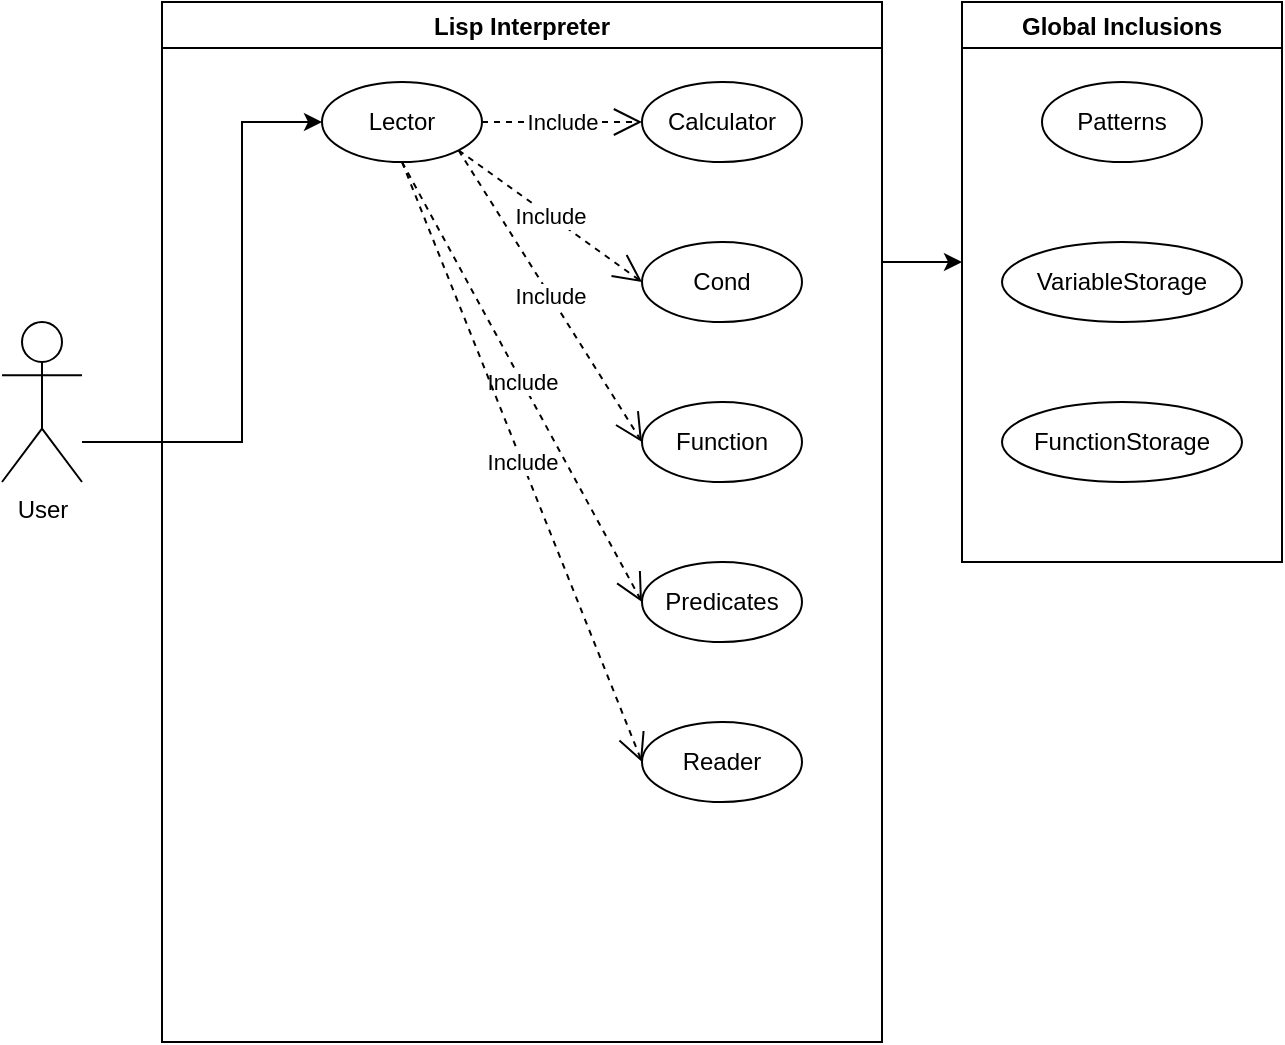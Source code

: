 <mxfile version="17.2.4" type="github">
  <diagram id="CV0EzEBQIUhbnFdFUl1F" name="Page-1">
    <mxGraphModel dx="1662" dy="786" grid="1" gridSize="10" guides="1" tooltips="1" connect="1" arrows="1" fold="1" page="1" pageScale="1" pageWidth="850" pageHeight="1100" math="0" shadow="0">
      <root>
        <mxCell id="0" />
        <mxCell id="1" parent="0" />
        <mxCell id="8Z6mOFJXGf_nBv-I9SBo-12" style="edgeStyle=orthogonalEdgeStyle;rounded=0;orthogonalLoop=1;jettySize=auto;html=1;entryX=0;entryY=0.5;entryDx=0;entryDy=0;" parent="1" source="8Z6mOFJXGf_nBv-I9SBo-1" target="8Z6mOFJXGf_nBv-I9SBo-9" edge="1">
          <mxGeometry relative="1" as="geometry">
            <Array as="points">
              <mxPoint x="160" y="260" />
              <mxPoint x="160" y="100" />
            </Array>
          </mxGeometry>
        </mxCell>
        <mxCell id="8Z6mOFJXGf_nBv-I9SBo-1" value="User" style="shape=umlActor;verticalLabelPosition=bottom;verticalAlign=top;html=1;outlineConnect=0;" parent="1" vertex="1">
          <mxGeometry x="40" y="200" width="40" height="80" as="geometry" />
        </mxCell>
        <mxCell id="15ez-F3O6RPJ3Lw7uKhm-23" style="edgeStyle=orthogonalEdgeStyle;rounded=0;orthogonalLoop=1;jettySize=auto;html=1;exitX=1;exitY=0.25;exitDx=0;exitDy=0;" edge="1" parent="1" source="8Z6mOFJXGf_nBv-I9SBo-11">
          <mxGeometry relative="1" as="geometry">
            <mxPoint x="520" y="170" as="targetPoint" />
          </mxGeometry>
        </mxCell>
        <mxCell id="8Z6mOFJXGf_nBv-I9SBo-11" value="Lisp Interpreter" style="swimlane;" parent="1" vertex="1">
          <mxGeometry x="120" y="40" width="360" height="520" as="geometry" />
        </mxCell>
        <mxCell id="8Z6mOFJXGf_nBv-I9SBo-9" value="Lector" style="ellipse;whiteSpace=wrap;html=1;" parent="8Z6mOFJXGf_nBv-I9SBo-11" vertex="1">
          <mxGeometry x="80" y="40" width="80" height="40" as="geometry" />
        </mxCell>
        <mxCell id="8Z6mOFJXGf_nBv-I9SBo-13" value="Calculator" style="ellipse;whiteSpace=wrap;html=1;" parent="8Z6mOFJXGf_nBv-I9SBo-11" vertex="1">
          <mxGeometry x="240" y="40" width="80" height="40" as="geometry" />
        </mxCell>
        <mxCell id="8Z6mOFJXGf_nBv-I9SBo-14" value="Include" style="endArrow=open;endSize=12;dashed=1;html=1;rounded=0;exitX=1;exitY=0.5;exitDx=0;exitDy=0;entryX=0;entryY=0.5;entryDx=0;entryDy=0;" parent="8Z6mOFJXGf_nBv-I9SBo-11" source="8Z6mOFJXGf_nBv-I9SBo-9" target="8Z6mOFJXGf_nBv-I9SBo-13" edge="1">
          <mxGeometry width="160" relative="1" as="geometry">
            <mxPoint x="220" y="120" as="sourcePoint" />
            <mxPoint x="380" y="120" as="targetPoint" />
          </mxGeometry>
        </mxCell>
        <mxCell id="8Z6mOFJXGf_nBv-I9SBo-16" value="Cond" style="ellipse;whiteSpace=wrap;html=1;" parent="8Z6mOFJXGf_nBv-I9SBo-11" vertex="1">
          <mxGeometry x="240" y="120" width="80" height="40" as="geometry" />
        </mxCell>
        <mxCell id="8Z6mOFJXGf_nBv-I9SBo-19" value="Include" style="endArrow=open;endSize=12;dashed=1;html=1;rounded=0;exitX=1;exitY=1;exitDx=0;exitDy=0;entryX=0;entryY=0.5;entryDx=0;entryDy=0;" parent="8Z6mOFJXGf_nBv-I9SBo-11" source="8Z6mOFJXGf_nBv-I9SBo-9" target="8Z6mOFJXGf_nBv-I9SBo-16" edge="1">
          <mxGeometry width="160" relative="1" as="geometry">
            <mxPoint x="180" y="100" as="sourcePoint" />
            <mxPoint x="300.0" y="100" as="targetPoint" />
          </mxGeometry>
        </mxCell>
        <mxCell id="15ez-F3O6RPJ3Lw7uKhm-3" value="Function" style="ellipse;whiteSpace=wrap;html=1;" vertex="1" parent="8Z6mOFJXGf_nBv-I9SBo-11">
          <mxGeometry x="240" y="200" width="80" height="40" as="geometry" />
        </mxCell>
        <mxCell id="15ez-F3O6RPJ3Lw7uKhm-4" value="Predicates" style="ellipse;whiteSpace=wrap;html=1;" vertex="1" parent="8Z6mOFJXGf_nBv-I9SBo-11">
          <mxGeometry x="240" y="280" width="80" height="40" as="geometry" />
        </mxCell>
        <mxCell id="15ez-F3O6RPJ3Lw7uKhm-5" value="Reader" style="ellipse;whiteSpace=wrap;html=1;" vertex="1" parent="8Z6mOFJXGf_nBv-I9SBo-11">
          <mxGeometry x="240" y="360" width="80" height="40" as="geometry" />
        </mxCell>
        <mxCell id="15ez-F3O6RPJ3Lw7uKhm-6" value="Include" style="endArrow=open;endSize=12;dashed=1;html=1;rounded=0;exitX=1;exitY=1;exitDx=0;exitDy=0;entryX=0;entryY=0.5;entryDx=0;entryDy=0;" edge="1" parent="8Z6mOFJXGf_nBv-I9SBo-11" source="8Z6mOFJXGf_nBv-I9SBo-9" target="15ez-F3O6RPJ3Lw7uKhm-3">
          <mxGeometry width="160" relative="1" as="geometry">
            <mxPoint x="65" y="160" as="sourcePoint" />
            <mxPoint x="185" y="220" as="targetPoint" />
          </mxGeometry>
        </mxCell>
        <mxCell id="15ez-F3O6RPJ3Lw7uKhm-8" value="Include" style="endArrow=open;endSize=12;dashed=1;html=1;rounded=0;exitX=0.5;exitY=1;exitDx=0;exitDy=0;entryX=0;entryY=0.5;entryDx=0;entryDy=0;" edge="1" parent="8Z6mOFJXGf_nBv-I9SBo-11" source="8Z6mOFJXGf_nBv-I9SBo-9" target="15ez-F3O6RPJ3Lw7uKhm-4">
          <mxGeometry width="160" relative="1" as="geometry">
            <mxPoint x="130" y="90" as="sourcePoint" />
            <mxPoint x="250" y="230" as="targetPoint" />
          </mxGeometry>
        </mxCell>
        <mxCell id="15ez-F3O6RPJ3Lw7uKhm-9" value="Include" style="endArrow=open;endSize=12;dashed=1;html=1;rounded=0;exitX=0.5;exitY=1;exitDx=0;exitDy=0;entryX=0;entryY=0.5;entryDx=0;entryDy=0;" edge="1" parent="8Z6mOFJXGf_nBv-I9SBo-11" source="8Z6mOFJXGf_nBv-I9SBo-9" target="15ez-F3O6RPJ3Lw7uKhm-5">
          <mxGeometry width="160" relative="1" as="geometry">
            <mxPoint x="140" y="100" as="sourcePoint" />
            <mxPoint x="260" y="240" as="targetPoint" />
          </mxGeometry>
        </mxCell>
        <mxCell id="15ez-F3O6RPJ3Lw7uKhm-11" value="Global Inclusions" style="swimlane;" vertex="1" parent="1">
          <mxGeometry x="520" y="40" width="160" height="280" as="geometry" />
        </mxCell>
        <mxCell id="8Z6mOFJXGf_nBv-I9SBo-15" value="Patterns" style="ellipse;whiteSpace=wrap;html=1;" parent="15ez-F3O6RPJ3Lw7uKhm-11" vertex="1">
          <mxGeometry x="40" y="40" width="80" height="40" as="geometry" />
        </mxCell>
        <mxCell id="8Z6mOFJXGf_nBv-I9SBo-17" value="VariableStorage" style="ellipse;whiteSpace=wrap;html=1;" parent="15ez-F3O6RPJ3Lw7uKhm-11" vertex="1">
          <mxGeometry x="20" y="120" width="120" height="40" as="geometry" />
        </mxCell>
        <mxCell id="15ez-F3O6RPJ3Lw7uKhm-10" value="FunctionStorage" style="ellipse;whiteSpace=wrap;html=1;" vertex="1" parent="15ez-F3O6RPJ3Lw7uKhm-11">
          <mxGeometry x="20" y="200" width="120" height="40" as="geometry" />
        </mxCell>
      </root>
    </mxGraphModel>
  </diagram>
</mxfile>
